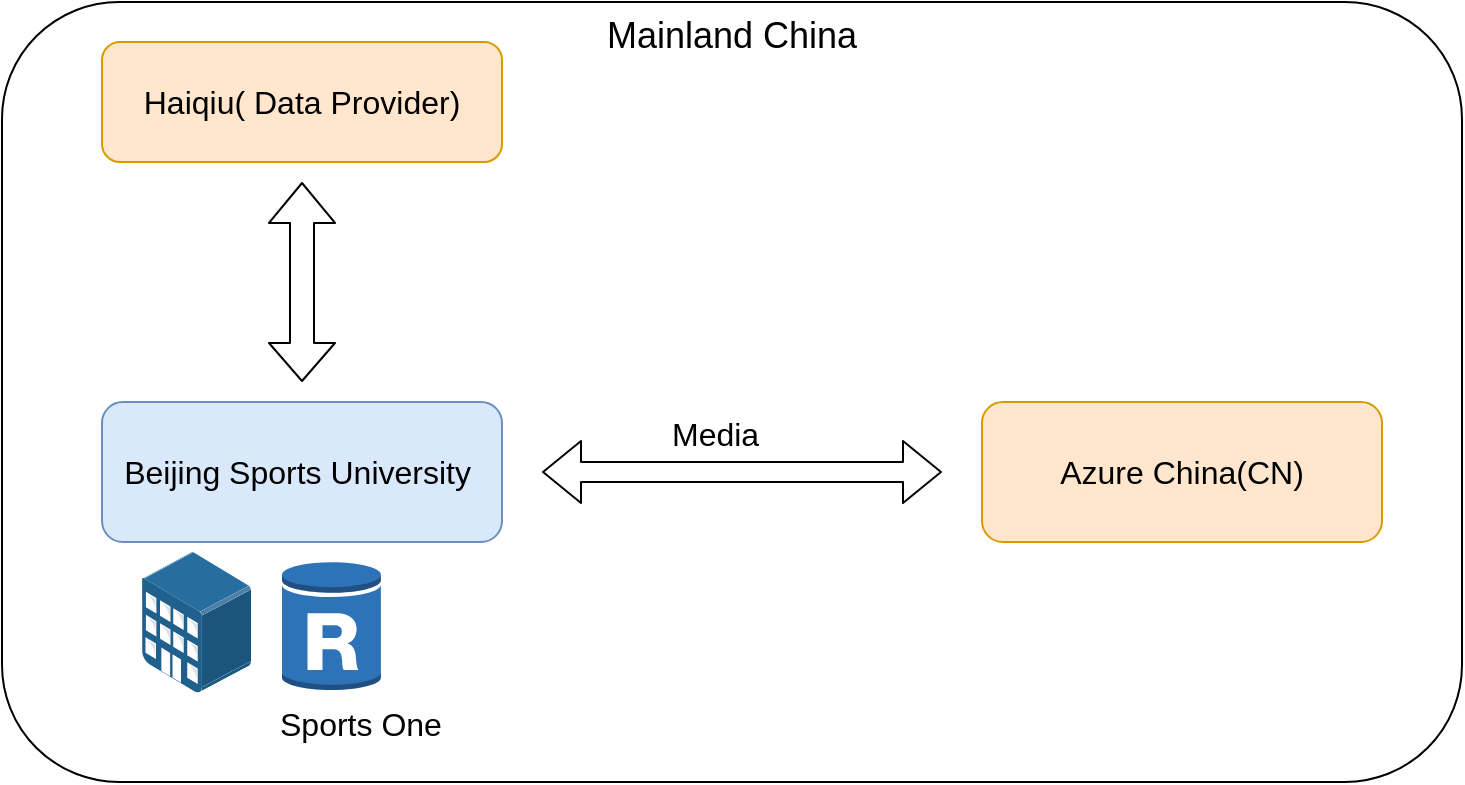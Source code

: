<mxfile version="12.1.8" type="github" pages="1">
  <diagram id="xsiGQ0o9Yv8s01VBb9F1" name="Page-1">
    <mxGraphModel dx="1123" dy="629" grid="1" gridSize="10" guides="1" tooltips="1" connect="1" arrows="1" fold="1" page="1" pageScale="1" pageWidth="827" pageHeight="1169" math="0" shadow="0">
      <root>
        <mxCell id="0"/>
        <mxCell id="1" parent="0"/>
        <mxCell id="C2xm1iCQP3U-VCesAjYq-1" value="Mainland China" style="rounded=1;whiteSpace=wrap;html=1;strokeWidth=1;horizontal=1;verticalAlign=top;shadow=0;fontSize=18;" vertex="1" parent="1">
          <mxGeometry x="150" y="90" width="730" height="390" as="geometry"/>
        </mxCell>
        <mxCell id="C2xm1iCQP3U-VCesAjYq-2" value="&lt;span style=&quot;white-space: normal; font-size: 16px;&quot;&gt;Beijing Sports University&amp;nbsp;&lt;/span&gt;" style="rounded=1;whiteSpace=wrap;html=1;strokeWidth=1;horizontal=1;verticalAlign=middle;shadow=0;fontSize=16;fillColor=#dae8fc;strokeColor=#6c8ebf;" vertex="1" parent="1">
          <mxGeometry x="200" y="290" width="200" height="70" as="geometry"/>
        </mxCell>
        <mxCell id="C2xm1iCQP3U-VCesAjYq-9" value="" style="points=[];aspect=fixed;html=1;align=center;shadow=0;dashed=0;image;image=img/lib/allied_telesis/buildings/Medium_Business_Building.svg;rounded=1;strokeWidth=1;fontSize=16;imageBackground=#ffffff;" vertex="1" parent="1">
          <mxGeometry x="220" y="365" width="54.6" height="70.2" as="geometry"/>
        </mxCell>
        <mxCell id="C2xm1iCQP3U-VCesAjYq-10" value="" style="outlineConnect=0;dashed=0;verticalLabelPosition=bottom;verticalAlign=top;align=center;html=1;shape=mxgraph.aws3.rds_db_instance_read_replica;fillColor=#2E73B8;gradientColor=none;rounded=1;shadow=0;strokeWidth=1;fontSize=16;" vertex="1" parent="1">
          <mxGeometry x="290" y="369" width="49.5" height="66" as="geometry"/>
        </mxCell>
        <mxCell id="C2xm1iCQP3U-VCesAjYq-11" value="Sports One" style="text;html=1;fontSize=16;" vertex="1" parent="1">
          <mxGeometry x="286.5" y="435" width="87" height="30" as="geometry"/>
        </mxCell>
        <mxCell id="C2xm1iCQP3U-VCesAjYq-12" value="&lt;span style=&quot;white-space: normal ; font-size: 16px&quot;&gt;Azure China(CN)&lt;/span&gt;" style="rounded=1;whiteSpace=wrap;html=1;strokeWidth=1;horizontal=1;verticalAlign=middle;shadow=0;fontSize=16;fillColor=#ffe6cc;strokeColor=#d79b00;" vertex="1" parent="1">
          <mxGeometry x="640" y="290" width="200" height="70" as="geometry"/>
        </mxCell>
        <mxCell id="C2xm1iCQP3U-VCesAjYq-13" value="" style="shape=flexArrow;endArrow=classic;startArrow=classic;html=1;fontSize=16;" edge="1" parent="1">
          <mxGeometry width="50" height="50" relative="1" as="geometry">
            <mxPoint x="420" y="325" as="sourcePoint"/>
            <mxPoint x="620" y="325" as="targetPoint"/>
          </mxGeometry>
        </mxCell>
        <mxCell id="C2xm1iCQP3U-VCesAjYq-14" value="Media" style="text;html=1;fontSize=16;" vertex="1" parent="1">
          <mxGeometry x="482.5" y="290" width="65" height="30" as="geometry"/>
        </mxCell>
        <mxCell id="C2xm1iCQP3U-VCesAjYq-15" value="&lt;span style=&quot;white-space: normal ; font-size: 16px&quot;&gt;Haiqiu( Data Provider)&lt;/span&gt;" style="rounded=1;whiteSpace=wrap;html=1;strokeWidth=1;horizontal=1;verticalAlign=middle;shadow=0;fontSize=16;fillColor=#ffe6cc;strokeColor=#d79b00;" vertex="1" parent="1">
          <mxGeometry x="200" y="110" width="200" height="60" as="geometry"/>
        </mxCell>
        <mxCell id="C2xm1iCQP3U-VCesAjYq-16" value="" style="shape=flexArrow;endArrow=classic;startArrow=classic;html=1;fontSize=16;width=12;startSize=6.33;" edge="1" parent="1">
          <mxGeometry width="50" height="50" relative="1" as="geometry">
            <mxPoint x="300" y="180" as="sourcePoint"/>
            <mxPoint x="300" y="280" as="targetPoint"/>
          </mxGeometry>
        </mxCell>
      </root>
    </mxGraphModel>
  </diagram>
</mxfile>
